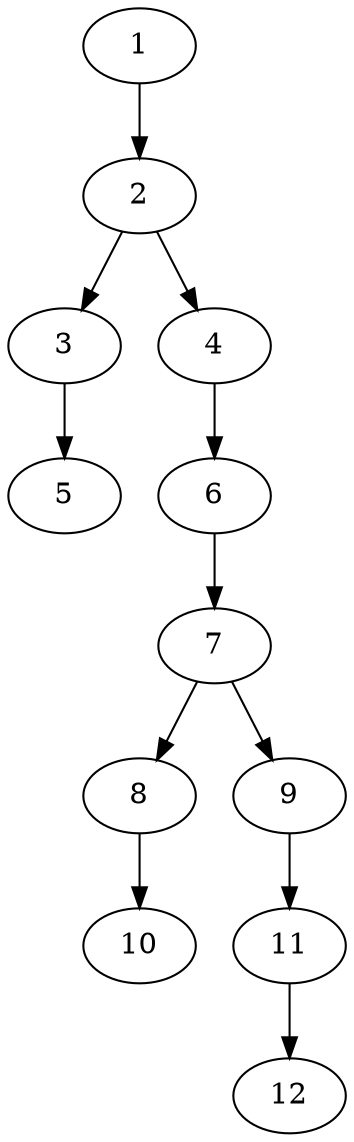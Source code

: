 // DAG (tier=1-easy, mode=compute, n=12, ccr=0.291, fat=0.388, density=0.241, regular=0.643, jump=0.045, mindata=262144, maxdata=2097152)
// DAG automatically generated by daggen at Sun Aug 24 16:33:32 2025
// /home/ermia/Project/Environments/daggen/bin/daggen --dot --ccr 0.291 --fat 0.388 --regular 0.643 --density 0.241 --jump 0.045 --mindata 262144 --maxdata 2097152 -n 12 
digraph G {
  1 [size="1767957731230865", alpha="0.18", expect_size="883978865615432"]
  1 -> 2 [size ="27694897037312"]
  2 [size="4533296918438420", alpha="0.09", expect_size="2266648459219210"]
  2 -> 3 [size ="2268279603200"]
  2 -> 4 [size ="2268279603200"]
  3 [size="582706955506387", alpha="0.02", expect_size="291353477753193"]
  3 -> 5 [size ="9694085120000"]
  4 [size="5705400867356672000", alpha="0.09", expect_size="2852700433678336000"]
  4 -> 6 [size ="25543521075200"]
  5 [size="422517840873047", alpha="0.12", expect_size="211258920436523"]
  6 [size="82389386808520", alpha="0.15", expect_size="41194693404260"]
  6 -> 7 [size ="7286546235392"]
  7 [size="105196828328198144", alpha="0.06", expect_size="52598414164099072"]
  7 -> 8 [size ="1782755360768"]
  7 -> 9 [size ="1782755360768"]
  8 [size="743199998160654", alpha="0.20", expect_size="371599999080327"]
  8 -> 10 [size ="1744293593088"]
  9 [size="742415207953249", alpha="0.04", expect_size="371207603976624"]
  9 -> 11 [size ="1063138623488"]
  10 [size="41119193699376840", alpha="0.09", expect_size="20559596849688420"]
  11 [size="515448352788185088", alpha="0.03", expect_size="257724176394092544"]
  11 -> 12 [size ="5142963290112"]
  12 [size="7346434109073337", alpha="0.01", expect_size="3673217054536668"]
}